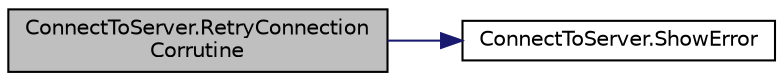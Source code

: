 digraph "ConnectToServer.RetryConnectionCorrutine"
{
 // INTERACTIVE_SVG=YES
 // LATEX_PDF_SIZE
  edge [fontname="Helvetica",fontsize="10",labelfontname="Helvetica",labelfontsize="10"];
  node [fontname="Helvetica",fontsize="10",shape=record];
  rankdir="LR";
  Node1 [label="ConnectToServer.RetryConnection\lCorrutine",height=0.2,width=0.4,color="black", fillcolor="grey75", style="filled", fontcolor="black",tooltip=" "];
  Node1 -> Node2 [color="midnightblue",fontsize="10",style="solid",fontname="Helvetica"];
  Node2 [label="ConnectToServer.ShowError",height=0.2,width=0.4,color="black", fillcolor="white", style="filled",URL="$class_connect_to_server.html#a2ca5fc3ab94cacd35c3cc2b641e1b463",tooltip=" "];
}
